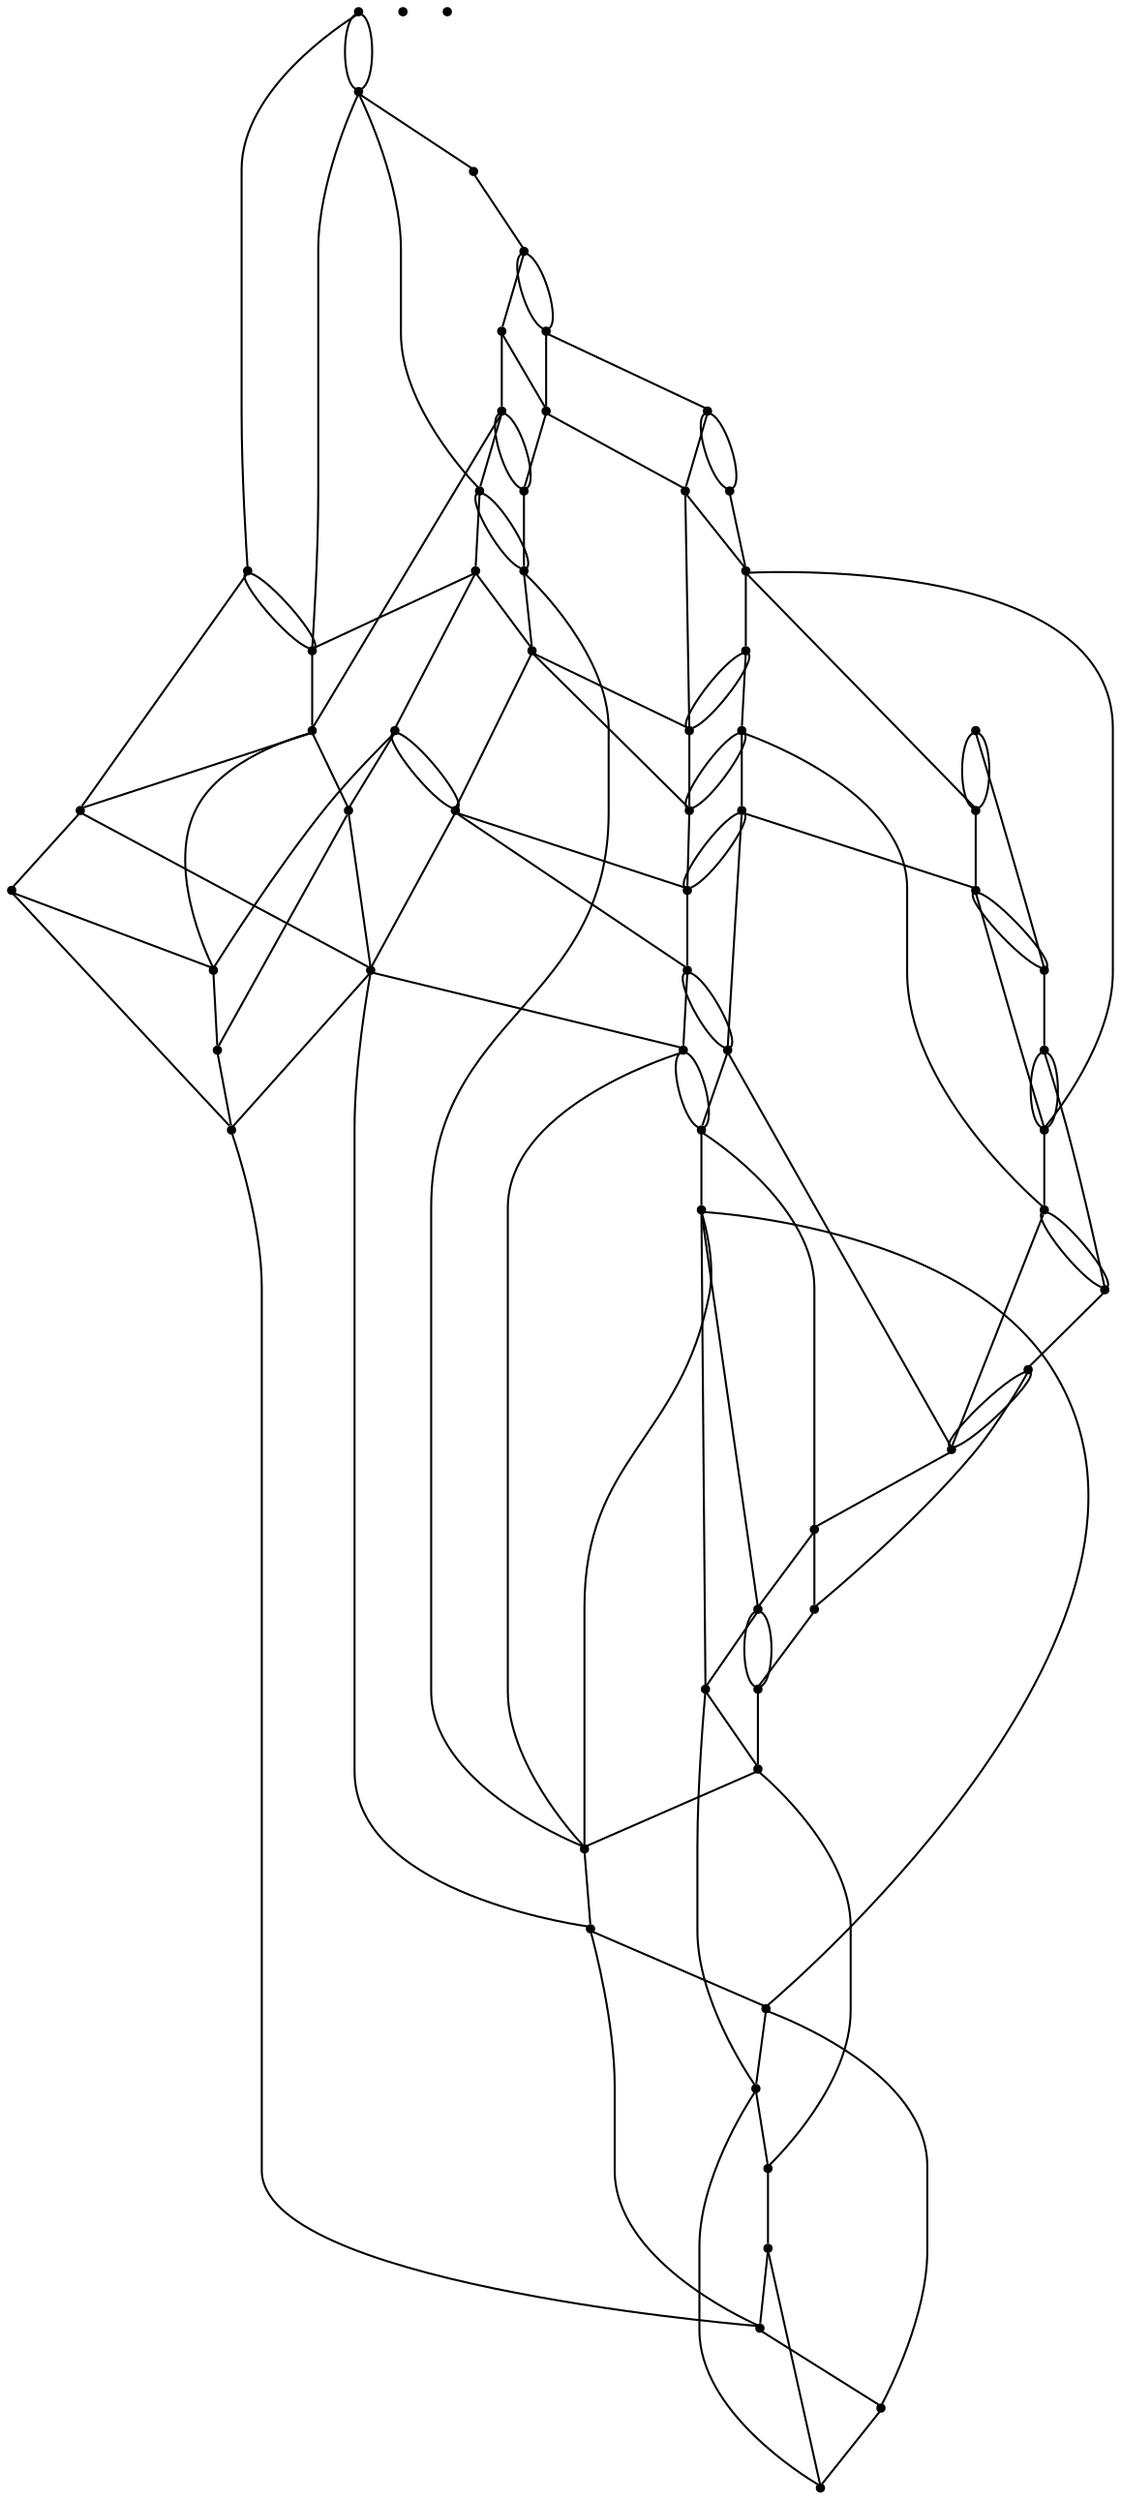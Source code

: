graph {
  node [shape=point,comment="{\"directed\":false,\"doi\":\"10.1007/978-3-030-68766-3_25\",\"figure\":\"2 (1)\"}"]

  v0 [pos="1459.3355865547067,274.73154153614405"]
  v1 [pos="1548.12158244379,308.0310921575391"]
  v2 [pos="1459.3355865547067,374.62006706891725"]
  v3 [pos="1548.12158244379,430.1117273302441"]
  v4 [pos="1459.3355865547067,385.7176360695221"]
  v5 [pos="1548.12158244379,374.62006706891725"]
  v6 [pos="1459.3355865547064,441.2090419802954"]
  v7 [pos="1548.12158244379,385.7176360695221"]
  v8 [pos="1281.7572995231876,263.6339725355392"]
  v9 [pos="1370.545393830055,319.12761991056544"]
  v10 [pos="1281.7572995231876,330.2262301587487"]
  v11 [pos="1370.545393830055,374.62006706891725"]
  v12 [pos="1281.7572995231876,341.3235448088001"]
  v13 [pos="1370.545393830055,430.1117273302441"]
  v14 [pos="1370.545393830055,385.7176360695221"]
  v15 [pos="1281.7572995231876,352.42111380940486"]
  v16 [pos="1370.545393830055,274.731541536144"]
  v17 [pos="1192.971303634104,330.2262301587487"]
  v18 [pos="1104.1821601183447,252.53561663790947"]
  v19 [pos="1192.971303634104,341.3235448088001"]
  v20 [pos="1104.1821601183447,441.2090419802954"]
  v21 [pos="1192.971303634104,430.1117273302441"]
  v22 [pos="1104.1821601183447,263.6339725355392"]
  v23 [pos="1104.1821601183447,452.31068058975654"]
  v24 [pos="1192.971303634104,352.42111380940486"]
  v25 [pos="1636.9096767506576,308.0310921575391"]
  v26 [pos="1636.9096767506576,319.1276199105655"]
  v27 [pos="1636.9096767506576,330.22623015874876"]
  v28 [pos="1636.9096767506576,374.62006706891725"]
  v29 [pos="1636.9096767506576,385.7176360695221"]
  v30 [pos="1636.9096767506576,430.11172733024415"]
  v31 [pos="1636.9096767506576,441.2090419802954"]
  v32 [pos="1636.9096767506576,252.5356166379094"]
  v33 [pos="1636.9096767506576,263.6339725355392"]
  v34 [pos="1636.9096767506576,274.73154153614405"]
  v35 [pos="1548.12158244379,319.12761991056544"]
  v36 [pos="1548.12158244379,330.2262301587487"]
  v37 [pos="1548.12158244379,441.2090419802954"]
  v38 [pos="1548.12158244379,252.5356166379094"]
  v39 [pos="1548.12158244379,263.6339725355392"]
  v40 [pos="1548.12158244379,274.731541536144"]
  v41 [pos="1459.3355865547067,330.2262301587487"]
  v42 [pos="1459.3355865547067,319.1276199105655"]
  v43 [pos="1459.3355865547067,430.11172733024415"]
  v44 [pos="1459.3355865547064,452.31068058975654"]
  v45 [pos="1459.3355865547067,252.53561663790947"]
  v46 [pos="1459.3355865547064,263.6339725355392"]
  v47 [pos="1370.545393830055,252.5356166379094"]
  v48 [pos="1370.545393830055,263.6339725355392"]
  v49 [pos="1370.545393830055,330.2262301587487"]
  v50 [pos="1370.545393830055,441.2090419802954"]
  v51 [pos="1370.545393830055,452.31068058975654"]
  v52 [pos="1281.7572995231876,252.53561663790947"]
  v53 [pos="1281.7572995231876,441.2090419802954"]
  v54 [pos="1281.7572995231876,452.31068058975654"]
  v55 [pos="1281.7572995231876,430.1117273302441"]
  v56 [pos="1192.971303634104,441.2090419802954"]
  v57 [pos="1192.971303634104,452.31068058975654"]
  v58 [pos="1192.971303634104,252.53561663790947"]
  v59 [pos="1192.971303634104,263.6339725355392"]
  v60 [pos="1164.9189552245857,439.8219094428582"]
  v61 [pos="1015.3940658114772,263.6339725355392"]
  v62 [pos="1015.394065811477,252.5356166379094"]
  v63 [pos="1015.3940658114772,441.2090419802954"]
  v64 [pos="1015.394065811477,452.31068058975654"]
  v65 [pos="987.3427348166417,462.0208627023706"]
  v66 [pos="987.3427348166417,270.5655576654142"]

  v0 -- v1 [id="-1",pos="1459.3355865547067,274.73154153614405 1503.7272014511634,274.7345381036027 1503.7272014511634,308.0310921575391 1548.12158244379,308.0310921575391"]
  v2 -- v3 [id="-3",pos="1459.3355865547067,374.62006706891725 1503.7269470974925,374.62006706891725 1503.7269470974925,430.11156836114816 1548.12158244379,430.1117273302441"]
  v4 -- v5 [id="-5",pos="1459.3355865547067,385.7176360695221 1503.7269470974925,385.7176360695221 1503.7269470974925,374.61599746006095 1548.12158244379,374.62006706891725"]
  v6 -- v7 [id="-7",pos="1459.3355865547064,441.2090419802954 1503.7269470974925,441.2090419802954 1503.7269470974925,385.7175406880645 1548.12158244379,385.7176360695221"]
  v8 -- v9 [id="-9",pos="1281.7572995231876,263.6339725355392 1326.1528569015416,263.63293128796073 1326.1528569015416,319.12443258019164 1370.545393830055,319.12761991056544"]
  v10 -- v11 [id="-11",pos="1281.7572995231876,330.2262301587487 1326.1528569015416,330.2262301587487 1326.1528569015416,374.6202578318324 1370.545393830055,374.62006706891725"]
  v12 -- v13 [id="-13",pos="1281.7572995231876,341.3235448088001 1326.1528569015416,341.3235448088 1326.1528569015416,430.1116001549674 1370.545393830055,430.1117273302441"]
  v12 -- v14 [id="-15",pos="1281.7572995231876,341.3235448088001 1326.1528569015416,341.3235448088 1326.1528569015416,385.7175724818837 1370.545393830055,385.7176360695221"]
  v15 -- v16 [id="-17",pos="1281.7572995231876,352.42111380940486 1326.1528569015416,352.425151624442 1326.1528569015416,274.73873488773575 1370.545393830055,274.731541536144"]
  v17 -- v18 [id="-18",pos="1192.971303634104,330.2262301587487 1148.574697046858,330.2262301587487 1148.574697046858,252.53564843172865 1104.1821601183447,252.53561663790947"]
  v19 -- v20 [id="-19",pos="1192.971303634104,341.3235448088001 1148.574697046858,341.3235448088 1148.574697046858,441.20907377411464 1104.1821601183447,441.2090419802954"]
  v21 -- v22 [id="-20",pos="1192.971303634104,430.1117273302441 1148.574697046858,430.11172733024415 1148.574697046858,263.6330584632375 1104.1821601183447,263.6339725355392"]
  v23 -- v24 [id="-21",pos="1104.1821601183447,452.31068058975654 1148.574697046858,449.53110594707744 1148.574697046858,352.425151624442 1192.971303634104,352.42111380940486"]
  v25 -- v1 [id="-28",pos="1636.9096767506576,308.0310921575391 1636.9107259595496,296.92945354807796 1636.9107259595496,296.92945354807796 1636.9107259595496,296.92945354807796 1548.12158244379,296.92945354807796 1548.12158244379,296.92945354807796 1548.12158244379,296.92945354807796 1548.12158244379,308.0310921575391 1548.12158244379,308.0310921575391 1548.12158244379,308.0310921575391"]
  v26 -- v25 [id="-29",pos="1636.9096767506576,319.1276199105655 1636.9096767506576,308.0310921575391 1636.9096767506576,308.0310921575391 1636.9096767506576,308.0310921575391"]
  v27 -- v26 [id="-30",pos="1636.9096767506576,330.22623015874876 1636.9096767506576,319.1276199105655 1636.9096767506576,319.1276199105655 1636.9096767506576,319.1276199105655"]
  v27 -- v36 [id="-32",pos="1636.9096767506576,330.22623015874876 1636.9107259595496,341.3276144176563 1636.9107259595496,341.3276144176563 1636.9107259595496,341.3276144176563 1548.12158244379,341.3276144176563 1548.12158244379,341.3276144176563 1548.12158244379,341.3276144176563 1548.12158244379,330.2262301587487 1548.12158244379,330.2262301587487 1548.12158244379,330.2262301587487"]
  v28 -- v5 [id="-33",pos="1636.9096767506576,374.62006706891725 1636.9107259595496,363.522752418866 1636.9107259595496,363.522752418866 1636.9107259595496,363.522752418866 1548.12158244379,363.522752418866 1548.12158244379,363.522752418866 1548.12158244379,363.522752418866 1548.12158244379,374.62006706891725 1548.12158244379,374.62006706891725 1548.12158244379,374.62006706891725"]
  v29 -- v28 [id="-34",pos="1636.9096767506576,385.7176360695221 1636.9096767506576,374.62006706891725 1636.9096767506576,374.62006706891725 1636.9096767506576,374.62006706891725"]
  v29 -- v7 [id="-35",pos="1636.9096767506576,385.7176360695221 1636.9107259595496,396.8159681217875 1636.9107259595496,396.8159681217875 1636.9107259595496,396.8159681217875 1548.12158244379,396.8159681217875 1548.12158244379,396.8159681217875 1548.12158244379,396.8159681217875 1548.12158244379,385.7176360695221 1548.12158244379,385.7176360695221 1548.12158244379,385.7176360695221"]
  v30 -- v3 [id="-36",pos="1636.9096767506576,430.11172733024415 1636.9107259595496,419.010088720783 1636.9107259595496,419.010088720783 1636.9107259595496,419.010088720783 1548.12158244379,419.010088720783 1548.12158244379,419.010088720783 1548.12158244379,419.010088720783 1548.12158244379,430.1117273302441 1548.12158244379,430.1117273302441 1548.12158244379,430.1117273302441"]
  v31 -- v30 [id="-37",pos="1636.9096767506576,441.2090419802954 1636.9096767506576,430.11172733024415 1636.9096767506576,430.11172733024415 1636.9096767506576,430.11172733024415"]
  v31 -- v37 [id="-38",pos="1636.9096767506576,441.2090419802954 1636.9107259595496,452.30533922813265 1636.9107259595496,452.30533922813265 1636.9107259595496,452.30533922813265 1548.12158244379,452.30533922813265 1548.12158244379,452.30533922813265 1548.12158244379,452.30533922813265 1548.12158244379,441.2090419802954 1548.12158244379,441.2090419802954 1548.12158244379,441.2090419802954"]
  v33 -- v32 [id="-40",pos="1636.9096767506576,263.6339725355392 1636.9096767506576,252.5356166379094 1636.9096767506576,252.5356166379094 1636.9096767506576,252.5356166379094"]
  v34 -- v33 [id="-41",pos="1636.9096767506576,274.73154153614405 1636.9096767506576,263.6339725355392 1636.9096767506576,263.6339725355392 1636.9096767506576,263.6339725355392"]
  v25 -- v34 [id="-42",pos="1636.9096767506576,308.0310921575391 1636.9096767506576,274.73154153614405 1636.9096767506576,274.73154153614405 1636.9096767506576,274.73154153614405"]
  v28 -- v27 [id="-45",pos="1636.9096767506576,374.62006706891725 1636.9096767506576,330.22623015874876 1636.9096767506576,330.22623015874876 1636.9096767506576,330.22623015874876"]
  v64 -- v63 [id="-48",pos="1015.394065811477,452.31068058975654 1015.3940658114772,441.2090419802954 1015.3940658114772,441.2090419802954 1015.3940658114772,441.2090419802954"]
  v63 -- v61 [id="-49",pos="1015.3940658114772,441.2090419802954 1015.3940658114772,263.6339725355392 1015.3940658114772,263.6339725355392 1015.3940658114772,263.6339725355392"]
  v61 -- v62 [id="-50",pos="1015.3940658114772,263.6339725355392 1015.394065811477,252.5356166379094 1015.394065811477,252.5356166379094 1015.394065811477,252.5356166379094"]
  v30 -- v29 [id="-52",pos="1636.9096767506576,430.11172733024415 1636.9096767506576,385.7176360695221 1636.9096767506576,385.7176360695221 1636.9096767506576,385.7176360695221"]
  v64 -- v23 [id="-53",pos="1015.394065811477,452.31068058975654 1015.3951150203691,463.4069778375938 1015.3951150203691,463.4069778375938 1015.3951150203691,463.4069778375938 1104.1800617005606,463.4069778375938 1104.1800617005606,463.4069778375938 1104.1800617005606,463.4069778375938 1104.1821601183447,452.31068058975654 1104.1821601183447,452.31068058975654 1104.1821601183447,452.31068058975654"]
  v63 -- v20 [id="-54",pos="1015.3940658114772,441.2090419802954 1015.3951150203691,430.11172733024415 1015.3951150203691,430.11172733024415 1015.3951150203691,430.11172733024415 1104.1800617005606,430.11172733024415 1104.1800617005606,430.11172733024415 1104.1800617005606,430.11172733024415 1104.1821601183447,441.2090419802954 1104.1821601183447,441.2090419802954 1104.1821601183447,441.2090419802954"]
  v63 -- v20 [id="-55",pos="1015.3940658114772,441.2090419802954 1104.1821601183447,441.2090419802954 1104.1821601183447,441.2090419802954 1104.1821601183447,441.2090419802954"]
  v61 -- v8 [id="-56",pos="1015.3940658114772,263.6339725355392 1015.3951150203691,274.73329814465427 1015.3951150203691,274.73329814465427 1015.3951150203691,274.73329814465427 1281.7542790733469,274.73329814465427 1281.7542790733469,274.73329814465427 1281.7542790733469,274.73329814465427 1281.7572995231876,263.6339725355392 1281.7572995231876,263.6339725355392 1281.7572995231876,263.6339725355392"]
  v18 -- v58 [id="-58",pos="1104.1821601183447,252.53561663790947 1192.971303634104,252.53561663790947 1192.971303634104,252.53561663790947 1192.971303634104,252.53561663790947"]
  v58 -- v52 [id="-59",pos="1192.971303634104,252.53561663790947 1281.7572995231876,252.53561663790947 1281.7572995231876,252.53561663790947 1281.7572995231876,252.53561663790947"]
  v32 -- v47 [id="-63",pos="1636.9096767506576,252.5356166379094 1636.9065291239815,241.43804763730463 1636.9065291239815,241.43804763730463 1636.9065291239815,241.43804763730463 1370.543295412271,241.43804763730463 1370.543295412271,241.43804763730463 1370.543295412271,241.43804763730463 1370.545393830055,252.5356166379094 1370.545393830055,252.5356166379094 1370.545393830055,252.5356166379094"]
  v34 -- v16 [id="-66",pos="1636.9096767506576,274.73154153614405 1636.9065291239815,285.8321388980267 1636.9065291239815,285.8321388980267 1636.9065291239815,285.8321388980267 1370.543295412271,285.8321388980267 1370.543295412271,285.8321388980267 1370.543295412271,285.8321388980267 1370.545393830055,274.731541536144 1370.545393830055,274.731541536144 1370.545393830055,274.731541536144"]
  v22 -- v18 [id="-68",pos="1104.1821601183447,263.6339725355392 1104.1821601183447,252.53561663790947 1104.1821601183447,252.53561663790947 1104.1821601183447,252.53561663790947"]
  v64 -- v23 [id="-70",pos="1015.394065811477,452.31068058975654 1104.1821601183447,452.31068058975654 1104.1821601183447,452.31068058975654 1104.1821601183447,452.31068058975654"]
  v23 -- v20 [id="-71",pos="1104.1821601183447,452.31068058975654 1104.1821601183447,441.2090419802954 1104.1821601183447,441.2090419802954 1104.1821601183447,441.2090419802954"]
  v62 -- v52 [id="-72",pos="1015.394065811477,252.5356166379094 1015.3951150203691,241.43804763730463 1015.3951150203691,241.43804763730463 1015.3951150203691,241.43804763730463 1281.7542790733469,241.43804763730463 1281.7542790733469,241.43804763730463 1281.7542790733469,241.43804763730463 1281.7572995231876,252.53561663790947 1281.7572995231876,252.53561663790947 1281.7572995231876,252.53561663790947"]
  v60 -- v57 [id="-73",pos="1164.9189552245857,439.8219094428582 1192.971303634104,452.31068058975654 1192.971303634104,452.31068058975654 1192.971303634104,452.31068058975654"]
  v22 -- v59 [id="-74",pos="1104.1821601183447,263.6339725355392 1192.971303634104,263.6339725355392 1192.971303634104,263.6339725355392 1192.971303634104,263.6339725355392"]
  v59 -- v8 [id="-75",pos="1192.971303634104,263.6339725355392 1281.7572995231876,263.6339725355392 1281.7572995231876,263.6339725355392 1281.7572995231876,263.6339725355392"]
  v23 -- v60 [id="-76",pos="1104.1821601183447,452.31068058975654 1164.9189552245857,439.8219094428582 1164.9189552245857,439.8219094428582 1164.9189552245857,439.8219094428582"]
  v35 -- v1 [id="-78",pos="1548.12158244379,319.12761991056544 1548.12158244379,308.0310921575391 1548.12158244379,308.0310921575391 1548.12158244379,308.0310921575391"]
  v36 -- v35 [id="-79",pos="1548.12158244379,330.2262301587487 1548.12158244379,319.12761991056544 1548.12158244379,319.12761991056544 1548.12158244379,319.12761991056544"]
  v7 -- v5 [id="-80",pos="1548.12158244379,385.7176360695221 1548.12158244379,374.62006706891725 1548.12158244379,374.62006706891725 1548.12158244379,374.62006706891725"]
  v37 -- v3 [id="-95",pos="1548.12158244379,441.2090419802954 1548.12158244379,430.1117273302441 1548.12158244379,430.1117273302441 1548.12158244379,430.1117273302441"]
  v1 -- v25 [id="-96",pos="1548.12158244379,308.0310921575391 1636.9096767506576,308.0310921575391 1636.9096767506576,308.0310921575391 1636.9096767506576,308.0310921575391"]
  v35 -- v26 [id="-97",pos="1548.12158244379,319.12761991056544 1636.9096767506576,319.1276199105655 1636.9096767506576,319.1276199105655 1636.9096767506576,319.1276199105655"]
  v36 -- v27 [id="-98",pos="1548.12158244379,330.2262301587487 1636.9096767506576,330.22623015874876 1636.9096767506576,330.22623015874876 1636.9096767506576,330.22623015874876"]
  v7 -- v29 [id="-99",pos="1548.12158244379,385.7176360695221 1636.9096767506576,385.7176360695221 1636.9096767506576,385.7176360695221 1636.9096767506576,385.7176360695221"]
  v37 -- v31 [id="-100",pos="1548.12158244379,441.2090419802954 1636.9096767506576,441.2090419802954 1636.9096767506576,441.2090419802954 1636.9096767506576,441.2090419802954"]
  v39 -- v38 [id="-102",pos="1548.12158244379,263.6339725355392 1548.12158244379,252.5356166379094 1548.12158244379,252.5356166379094 1548.12158244379,252.5356166379094"]
  v17 -- v10 [id="-103",pos="1192.971303634104,330.2262301587487 1281.7572995231876,330.2262301587487 1281.7572995231876,330.2262301587487 1281.7572995231876,330.2262301587487"]
  v57 -- v56 [id="-105",pos="1192.971303634104,452.31068058975654 1192.971303634104,441.2090419802954 1192.971303634104,441.2090419802954 1192.971303634104,441.2090419802954"]
  v56 -- v21 [id="-106",pos="1192.971303634104,441.2090419802954 1192.971303634104,430.1117273302441 1192.971303634104,430.1117273302441 1192.971303634104,430.1117273302441"]
  v21 -- v24 [id="-107",pos="1192.971303634104,430.1117273302441 1192.971303634104,352.42111380940486 1192.971303634104,352.42111380940486 1192.971303634104,352.42111380940486"]
  v24 -- v19 [id="-108",pos="1192.971303634104,352.42111380940486 1192.971303634104,341.3235448088001 1192.971303634104,341.3235448088001 1192.971303634104,341.3235448088001"]
  v19 -- v17 [id="-109",pos="1192.971303634104,341.3235448088001 1192.971303634104,330.2262301587487 1192.971303634104,330.2262301587487 1192.971303634104,330.2262301587487"]
  v17 -- v59 [id="-110",pos="1192.971303634104,330.2262301587487 1192.971303634104,263.6339725355392 1192.971303634104,263.6339725355392 1192.971303634104,263.6339725355392"]
  v59 -- v58 [id="-111",pos="1192.971303634104,263.6339725355392 1192.971303634104,252.53561663790947 1192.971303634104,252.53561663790947 1192.971303634104,252.53561663790947"]
  v40 -- v39 [id="-113",pos="1548.12158244379,274.731541536144 1548.12158244379,263.6339725355392 1548.12158244379,263.6339725355392 1548.12158244379,263.6339725355392"]
  v57 -- v54 [id="-114",pos="1192.971303634104,452.31068058975654 1192.96920521632,463.4041799815051 1192.96920521632,463.4041799815051 1192.96920521632,463.4041799815051 1281.7541518965115,463.4041799815051 1281.7541518965115,463.4041799815051 1281.7541518965115,463.4041799815051 1281.7572995231876,452.31068058975654 1281.7572995231876,452.31068058975654 1281.7572995231876,452.31068058975654"]
  v57 -- v54 [id="-116",pos="1192.971303634104,452.31068058975654 1281.7572995231876,452.31068058975654 1281.7572995231876,452.31068058975654 1281.7572995231876,452.31068058975654"]
  v56 -- v53 [id="-117",pos="1192.971303634104,441.2090419802954 1281.7572995231876,441.2090419802954 1281.7572995231876,441.2090419802954 1281.7572995231876,441.2090419802954"]
  v21 -- v55 [id="-118",pos="1192.971303634104,430.1117273302441 1281.7572995231876,430.1117273302441 1281.7572995231876,430.1117273302441 1281.7572995231876,430.1117273302441"]
  v1 -- v40 [id="-120",pos="1548.12158244379,308.0310921575391 1548.12158244379,274.731541536144 1548.12158244379,274.731541536144 1548.12158244379,274.731541536144"]
  v24 -- v15 [id="-121",pos="1192.971303634104,352.42111380940486 1192.96920521632,363.522752418866 1192.96920521632,363.522752418866 1192.96920521632,363.522752418866 1281.7541518965115,363.522752418866 1281.7541518965115,363.522752418866 1281.7541518965115,363.522752418866 1281.7572995231876,352.42111380940486 1281.7572995231876,352.42111380940486 1281.7572995231876,352.42111380940486"]
  v24 -- v15 [id="-123",pos="1192.971303634104,352.42111380940486 1281.7572995231876,352.42111380940486 1281.7572995231876,352.42111380940486 1281.7572995231876,352.42111380940486"]
  v19 -- v12 [id="-124",pos="1192.971303634104,341.3235448088001 1281.7572995231876,341.3235448088001 1281.7572995231876,341.3235448088001 1281.7572995231876,341.3235448088001"]
  v5 -- v36 [id="-128",pos="1548.12158244379,374.62006706891725 1548.12158244379,330.2262301587487 1548.12158244379,330.2262301587487 1548.12158244379,330.2262301587487"]
  v3 -- v7 [id="-130",pos="1548.12158244379,430.1117273302441 1548.12158244379,385.7176360695221 1548.12158244379,385.7176360695221 1548.12158244379,385.7176360695221"]
  v5 -- v28 [id="-133",pos="1548.12158244379,374.62006706891725 1636.9096767506576,374.62006706891725 1636.9096767506576,374.62006706891725 1636.9096767506576,374.62006706891725"]
  v3 -- v30 [id="-134",pos="1548.12158244379,430.1117273302441 1636.9096767506576,430.11172733024415 1636.9096767506576,430.11172733024415 1636.9096767506576,430.11172733024415"]
  v41 -- v36 [id="-135",pos="1459.3355865547067,330.2262301587487 1548.12158244379,330.2262301587487 1548.12158244379,330.2262301587487 1548.12158244379,330.2262301587487"]
  v42 -- v35 [id="-136",pos="1459.3355865547067,319.1276199105655 1548.12158244379,319.12761991056544 1548.12158244379,319.12761991056544 1548.12158244379,319.12761991056544"]
  v42 -- v9 [id="-137",pos="1459.3355865547067,319.1276199105655 1459.3324389280306,308.0310921575391 1459.3324389280306,308.0310921575391 1459.3324389280306,308.0310921575391 1370.543295412271,308.0310921575391 1370.543295412271,308.0310921575391 1370.543295412271,308.0310921575391 1370.545393830055,319.12761991056544 1370.545393830055,319.12761991056544 1370.545393830055,319.12761991056544"]
  v41 -- v42 [id="-138",pos="1459.3355865547067,330.2262301587487 1459.3355865547067,319.1276199105655 1459.3355865547067,319.1276199105655 1459.3355865547067,319.1276199105655"]
  v54 -- v53 [id="-139",pos="1281.7572995231876,452.31068058975654 1281.7572995231876,441.2090419802954 1281.7572995231876,441.2090419802954 1281.7572995231876,441.2090419802954"]
  v53 -- v55 [id="-140",pos="1281.7572995231876,441.2090419802954 1281.7572995231876,430.1117273302441 1281.7572995231876,430.1117273302441 1281.7572995231876,430.1117273302441"]
  v55 -- v15 [id="-141",pos="1281.7572995231876,430.1117273302441 1281.7572995231876,352.42111380940486 1281.7572995231876,352.42111380940486 1281.7572995231876,352.42111380940486"]
  v15 -- v12 [id="-142",pos="1281.7572995231876,352.42111380940486 1281.7572995231876,341.3235448088001 1281.7572995231876,341.3235448088001 1281.7572995231876,341.3235448088001"]
  v12 -- v10 [id="-143",pos="1281.7572995231876,341.3235448088001 1281.7572995231876,330.2262301587487 1281.7572995231876,330.2262301587487 1281.7572995231876,330.2262301587487"]
  v10 -- v8 [id="-144",pos="1281.7572995231876,330.2262301587487 1281.7572995231876,263.6339725355392 1281.7572995231876,263.6339725355392 1281.7572995231876,263.6339725355392"]
  v8 -- v52 [id="-145",pos="1281.7572995231876,263.6339725355392 1281.7572995231876,252.53561663790947 1281.7572995231876,252.53561663790947 1281.7572995231876,252.53561663790947"]
  v21 -- v55 [id="-147",pos="1192.971303634104,430.1117273302441 1192.96920521632,419.010088720783 1192.96920521632,419.010088720783 1192.96920521632,419.010088720783 1281.7541518965115,419.010088720783 1281.7541518965115,419.010088720783 1281.7541518965115,419.010088720783 1281.7572995231876,430.1117273302441 1281.7572995231876,430.1117273302441 1281.7572995231876,430.1117273302441"]
  v54 -- v51 [id="-149",pos="1281.7572995231876,452.31068058975654 1370.545393830055,452.31068058975654 1370.545393830055,452.31068058975654 1370.545393830055,452.31068058975654"]
  v53 -- v50 [id="-150",pos="1281.7572995231876,441.2090419802954 1370.545393830055,441.2090419802954 1370.545393830055,441.2090419802954 1370.545393830055,441.2090419802954"]
  v17 -- v10 [id="-151",pos="1192.971303634104,330.2262301587487 1192.96920521632,319.1286611581439 1192.96920521632,319.1286611581439 1192.96920521632,319.1286611581439 1281.7541518965115,319.1286611581439 1281.7541518965115,319.1286611581439 1281.7541518965115,319.1286611581439 1281.7572995231876,330.2262301587487 1281.7572995231876,330.2262301587487 1281.7572995231876,330.2262301587487"]
  v10 -- v49 [id="-153",pos="1281.7572995231876,330.2262301587487 1370.545393830055,330.2262301587487 1370.545393830055,330.2262301587487 1370.545393830055,330.2262301587487"]
  v8 -- v48 [id="-154",pos="1281.7572995231876,263.6339725355392 1370.545393830055,263.6339725355392 1370.545393830055,263.6339725355392 1370.545393830055,263.6339725355392"]
  v52 -- v47 [id="-155",pos="1281.7572995231876,252.53561663790947 1370.545393830055,252.5356166379094 1370.545393830055,252.5356166379094 1370.545393830055,252.5356166379094"]
  v62 -- v18 [id="-156",pos="1015.394065811477,252.5356166379094 1104.1821601183447,252.53561663790947 1104.1821601183447,252.53561663790947 1104.1821601183447,252.53561663790947"]
  v22 -- v61 [id="-158",pos="1104.1821601183447,263.6339725355392 1015.3940658114772,263.6339725355392 1015.3940658114772,263.6339725355392 1015.3940658114772,263.6339725355392"]
  v41 -- v49 [id="-161",pos="1459.3355865547067,330.2262301587487 1459.3324389280306,341.3263426648887 1459.3324389280306,341.3263426648887 1459.3324389280306,341.3263426648887 1370.543295412271,341.3263426648887 1370.543295412271,341.3263426648887 1370.543295412271,341.3263426648887 1370.545393830055,330.2262301587487 1370.545393830055,330.2262301587487 1370.545393830055,330.2262301587487"]
  v2 -- v11 [id="-162",pos="1459.3355865547067,374.62006706891725 1459.3324389280306,363.522752418866 1459.3324389280306,363.522752418866 1459.3324389280306,363.522752418866 1370.543295412271,363.522752418866 1370.543295412271,363.522752418866 1370.543295412271,363.522752418866 1370.545393830055,374.62006706891725 1370.545393830055,374.62006706891725 1370.545393830055,374.62006706891725"]
  v4 -- v2 [id="-163",pos="1459.3355865547067,385.7176360695221 1459.3355865547067,374.62006706891725 1459.3355865547067,374.62006706891725 1459.3355865547067,374.62006706891725"]
  v4 -- v14 [id="-164",pos="1459.3355865547067,385.7176360695221 1459.3324389280306,396.8159681217875 1459.3324389280306,396.8159681217875 1459.3324389280306,396.8159681217875 1370.543295412271,396.8159681217875 1370.543295412271,396.8159681217875 1370.543295412271,396.8159681217875 1370.545393830055,385.7176360695221 1370.545393830055,385.7176360695221 1370.545393830055,385.7176360695221"]
  v6 -- v37 [id="-165",pos="1459.3355865547064,441.2090419802954 1548.12158244379,441.2090419802954 1548.12158244379,441.2090419802954 1548.12158244379,441.2090419802954"]
  v51 -- v50 [id="-167",pos="1370.545393830055,452.31068058975654 1370.545393830055,441.2090419802954 1370.545393830055,441.2090419802954 1370.545393830055,441.2090419802954"]
  v50 -- v13 [id="-168",pos="1370.545393830055,441.2090419802954 1370.545393830055,430.1117273302441 1370.545393830055,430.1117273302441 1370.545393830055,430.1117273302441"]
  v13 -- v14 [id="-169",pos="1370.545393830055,430.1117273302441 1370.545393830055,385.7176360695221 1370.545393830055,385.7176360695221 1370.545393830055,385.7176360695221"]
  v14 -- v11 [id="-170",pos="1370.545393830055,385.7176360695221 1370.545393830055,374.62006706891725 1370.545393830055,374.62006706891725 1370.545393830055,374.62006706891725"]
  v11 -- v49 [id="-171",pos="1370.545393830055,374.62006706891725 1370.545393830055,330.2262301587487 1370.545393830055,330.2262301587487 1370.545393830055,330.2262301587487"]
  v49 -- v9 [id="-172",pos="1370.545393830055,330.2262301587487 1370.545393830055,319.12761991056544 1370.545393830055,319.12761991056544 1370.545393830055,319.12761991056544"]
  v9 -- v16 [id="-173",pos="1370.545393830055,319.12761991056544 1370.545393830055,274.731541536144 1370.545393830055,274.731541536144 1370.545393830055,274.731541536144"]
  v16 -- v48 [id="-174",pos="1370.545393830055,274.731541536144 1370.545393830055,263.6339725355392 1370.545393830055,263.6339725355392 1370.545393830055,263.6339725355392"]
  v48 -- v47 [id="-175",pos="1370.545393830055,263.6339725355392 1370.545393830055,252.5356166379094 1370.545393830055,252.5356166379094 1370.545393830055,252.5356166379094"]
  v43 -- v13 [id="-177",pos="1459.3355865547067,430.11172733024415 1459.3324389280306,419.010088720783 1459.3324389280306,419.010088720783 1459.3324389280306,419.010088720783 1370.543295412271,419.010088720783 1370.543295412271,419.010088720783 1370.543295412271,419.010088720783 1370.545393830055,430.1117273302441 1370.545393830055,430.1117273302441 1370.545393830055,430.1117273302441"]
  v51 -- v44 [id="-178",pos="1370.545393830055,452.31068058975654 1370.543295412271,463.4041799815051 1370.543295412271,463.4041799815051 1370.543295412271,463.4041799815051 1459.3324389280306,463.4041799815051 1459.3324389280306,463.4041799815051 1459.3324389280306,463.4041799815051 1459.3355865547064,452.31068058975654 1459.3355865547064,452.31068058975654 1459.3355865547064,452.31068058975654"]
  v51 -- v44 [id="-179",pos="1370.545393830055,452.31068058975654 1459.3355865547064,452.31068058975654 1459.3355865547064,452.31068058975654 1459.3355865547064,452.31068058975654"]
  v13 -- v43 [id="-180",pos="1370.545393830055,430.1117273302441 1459.3355865547067,430.11172733024415 1459.3355865547067,430.11172733024415 1459.3355865547067,430.11172733024415"]
  v6 -- v43 [id="-183",pos="1459.3355865547064,441.2090419802954 1459.3355865547067,430.11172733024415 1459.3355865547067,430.11172733024415 1459.3355865547067,430.11172733024415"]
  v44 -- v6 [id="-185",pos="1459.3355865547064,452.31068058975654 1459.3355865547064,441.2090419802954 1459.3355865547064,441.2090419802954 1459.3355865547064,441.2090419802954"]
  v14 -- v4 [id="-186",pos="1370.545393830055,385.7176360695221 1459.3355865547067,385.7176360695221 1459.3355865547067,385.7176360695221 1459.3355865547067,385.7176360695221"]
  v11 -- v2 [id="-187",pos="1370.545393830055,374.62006706891725 1459.3355865547067,374.62006706891725 1459.3355865547067,374.62006706891725 1459.3355865547067,374.62006706891725"]
  v50 -- v6 [id="-188",pos="1370.545393830055,441.2090419802954 1459.3355865547064,441.2090419802954 1459.3355865547064,441.2090419802954 1459.3355865547064,441.2090419802954"]
  v46 -- v45 [id="-190",pos="1459.3355865547064,263.6339725355392 1459.3355865547067,252.53561663790947 1459.3355865547067,252.53561663790947 1459.3355865547067,252.53561663790947"]
  v49 -- v41 [id="-193",pos="1370.545393830055,330.2262301587487 1459.3355865547067,330.2262301587487 1459.3355865547067,330.2262301587487 1459.3355865547067,330.2262301587487"]
  v9 -- v42 [id="-194",pos="1370.545393830055,319.12761991056544 1459.3355865547067,319.1276199105655 1459.3355865547067,319.1276199105655 1459.3355865547067,319.1276199105655"]
  v0 -- v46 [id="-195",pos="1459.3355865547067,274.73154153614405 1459.3355865547064,263.6339725355392 1459.3355865547064,263.6339725355392 1459.3355865547064,263.6339725355392"]
  v20 -- v22 [id="-197",pos="1104.1821601183447,441.2090419802954 1104.1821601183447,263.6339725355392 1104.1821601183447,263.6339725355392 1104.1821601183447,263.6339725355392"]
  v42 -- v0 [id="-200",pos="1459.3355865547067,319.1276199105655 1459.3355865547067,274.73154153614405 1459.3355865547067,274.73154153614405 1459.3355865547067,274.73154153614405"]
  v16 -- v0 [id="-201",pos="1370.545393830055,274.731541536144 1459.3355865547067,274.73154153614405 1459.3355865547067,274.73154153614405 1459.3355865547067,274.73154153614405"]
  v0 -- v40 [id="-202",pos="1459.3355865547067,274.73154153614405 1548.12158244379,274.731541536144 1548.12158244379,274.731541536144 1548.12158244379,274.731541536144"]
  v40 -- v34 [id="-203",pos="1548.12158244379,274.731541536144 1636.9096767506576,274.73154153614405 1636.9096767506576,274.73154153614405 1636.9096767506576,274.73154153614405"]
  v48 -- v46 [id="-204",pos="1370.545393830055,263.6339725355392 1459.3355865547064,263.6339725355392 1459.3355865547064,263.6339725355392 1459.3355865547064,263.6339725355392"]
  v46 -- v39 [id="-205",pos="1459.3355865547064,263.6339725355392 1548.12158244379,263.6339725355392 1548.12158244379,263.6339725355392 1548.12158244379,263.6339725355392"]
  v39 -- v33 [id="-206",pos="1548.12158244379,263.6339725355392 1636.9096767506576,263.6339725355392 1636.9096767506576,263.6339725355392 1636.9096767506576,263.6339725355392"]
  v47 -- v45 [id="-207",pos="1370.545393830055,252.5356166379094 1459.3355865547067,252.53561663790947 1459.3355865547067,252.53561663790947 1459.3355865547067,252.53561663790947"]
  v45 -- v38 [id="-208",pos="1459.3355865547067,252.53561663790947 1548.12158244379,252.5356166379094 1548.12158244379,252.5356166379094 1548.12158244379,252.5356166379094"]
  v38 -- v32 [id="-209",pos="1548.12158244379,252.5356166379094 1636.9096767506576,252.5356166379094 1636.9096767506576,252.5356166379094 1636.9096767506576,252.5356166379094"]
  v2 -- v41 [id="-211",pos="1459.3355865547067,374.62006706891725 1459.3355865547067,330.2262301587487 1459.3355865547067,330.2262301587487 1459.3355865547067,330.2262301587487"]
  v43 -- v4 [id="-213",pos="1459.3355865547067,430.11172733024415 1459.3355865547067,385.7176360695221 1459.3355865547067,385.7176360695221 1459.3355865547067,385.7176360695221"]
}